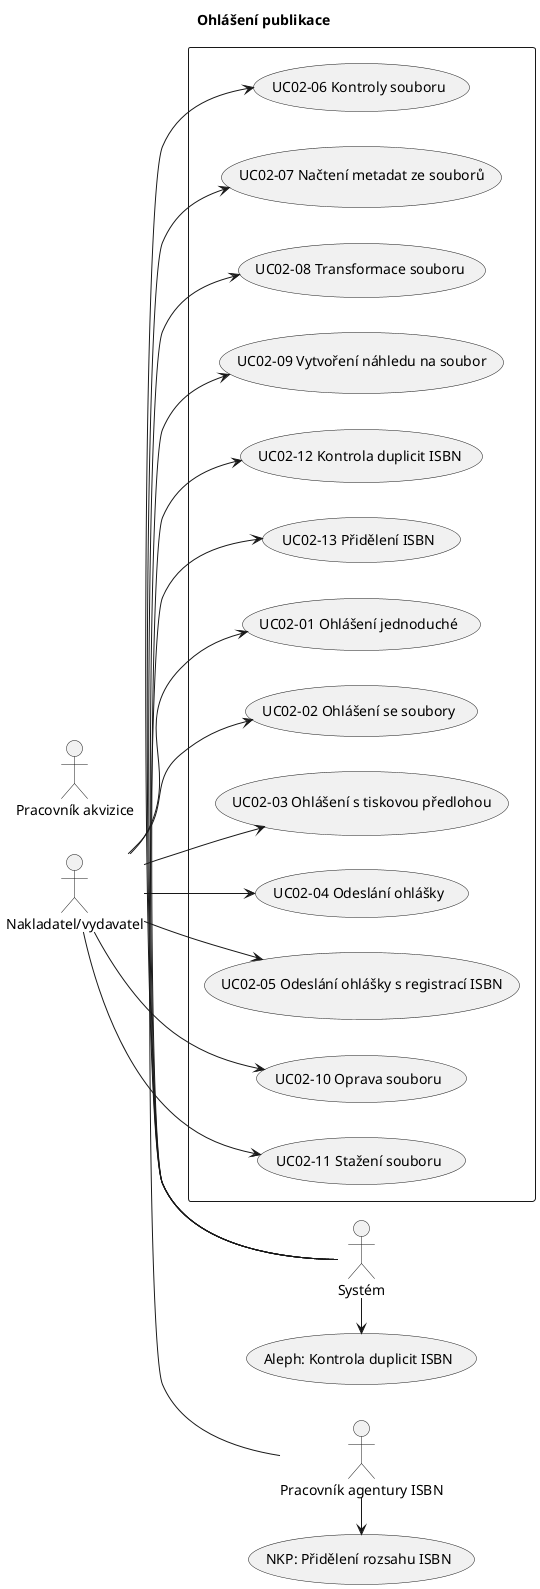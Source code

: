 @startuml
left to right direction
title Ohlášení publikace
skinparam packageStyle rect

actor :Nakladatel/vydavatel: as nakl
actor :Pracovník agentury ISBN: as isbn
actor :Pracovník akvizice: as akv
actor :Systém: as sys

:isbn: -> (NKP: Přidělení rozsahu ISBN)
:sys: -> (Aleph: Kontrola duplicit ISBN)

rectangle  {
	   :nakl: --> (UC02-01 Ohlášení jednoduché)
	   :nakl: --> (UC02-02 Ohlášení se soubory)
	   :nakl: --> (UC02-03 Ohlášení s tiskovou předlohou)
	   :nakl: --> (UC02-04 Odeslání ohlášky)
	   :nakl: --> (UC02-05 Odeslání ohlášky s registrací ISBN)
	   :sys: -left-> (UC02-06 Kontroly souboru)
	   :sys: -left-> (UC02-07 Načtení metadat ze souborů)
	   :sys: -left-> (UC02-08 Transformace souboru)
	   :sys: -left-> (UC02-09 Vytvoření náhledu na soubor)
	   :nakl: --> (UC02-10 Oprava souboru)
	   :nakl: --> (UC02-11 Stažení souboru)
	   :sys: -left-> (UC02-12 Kontrola duplicit ISBN)
	   :isbn: -left-> (UC02-13 Přidělení ISBN)
}

@enduml
